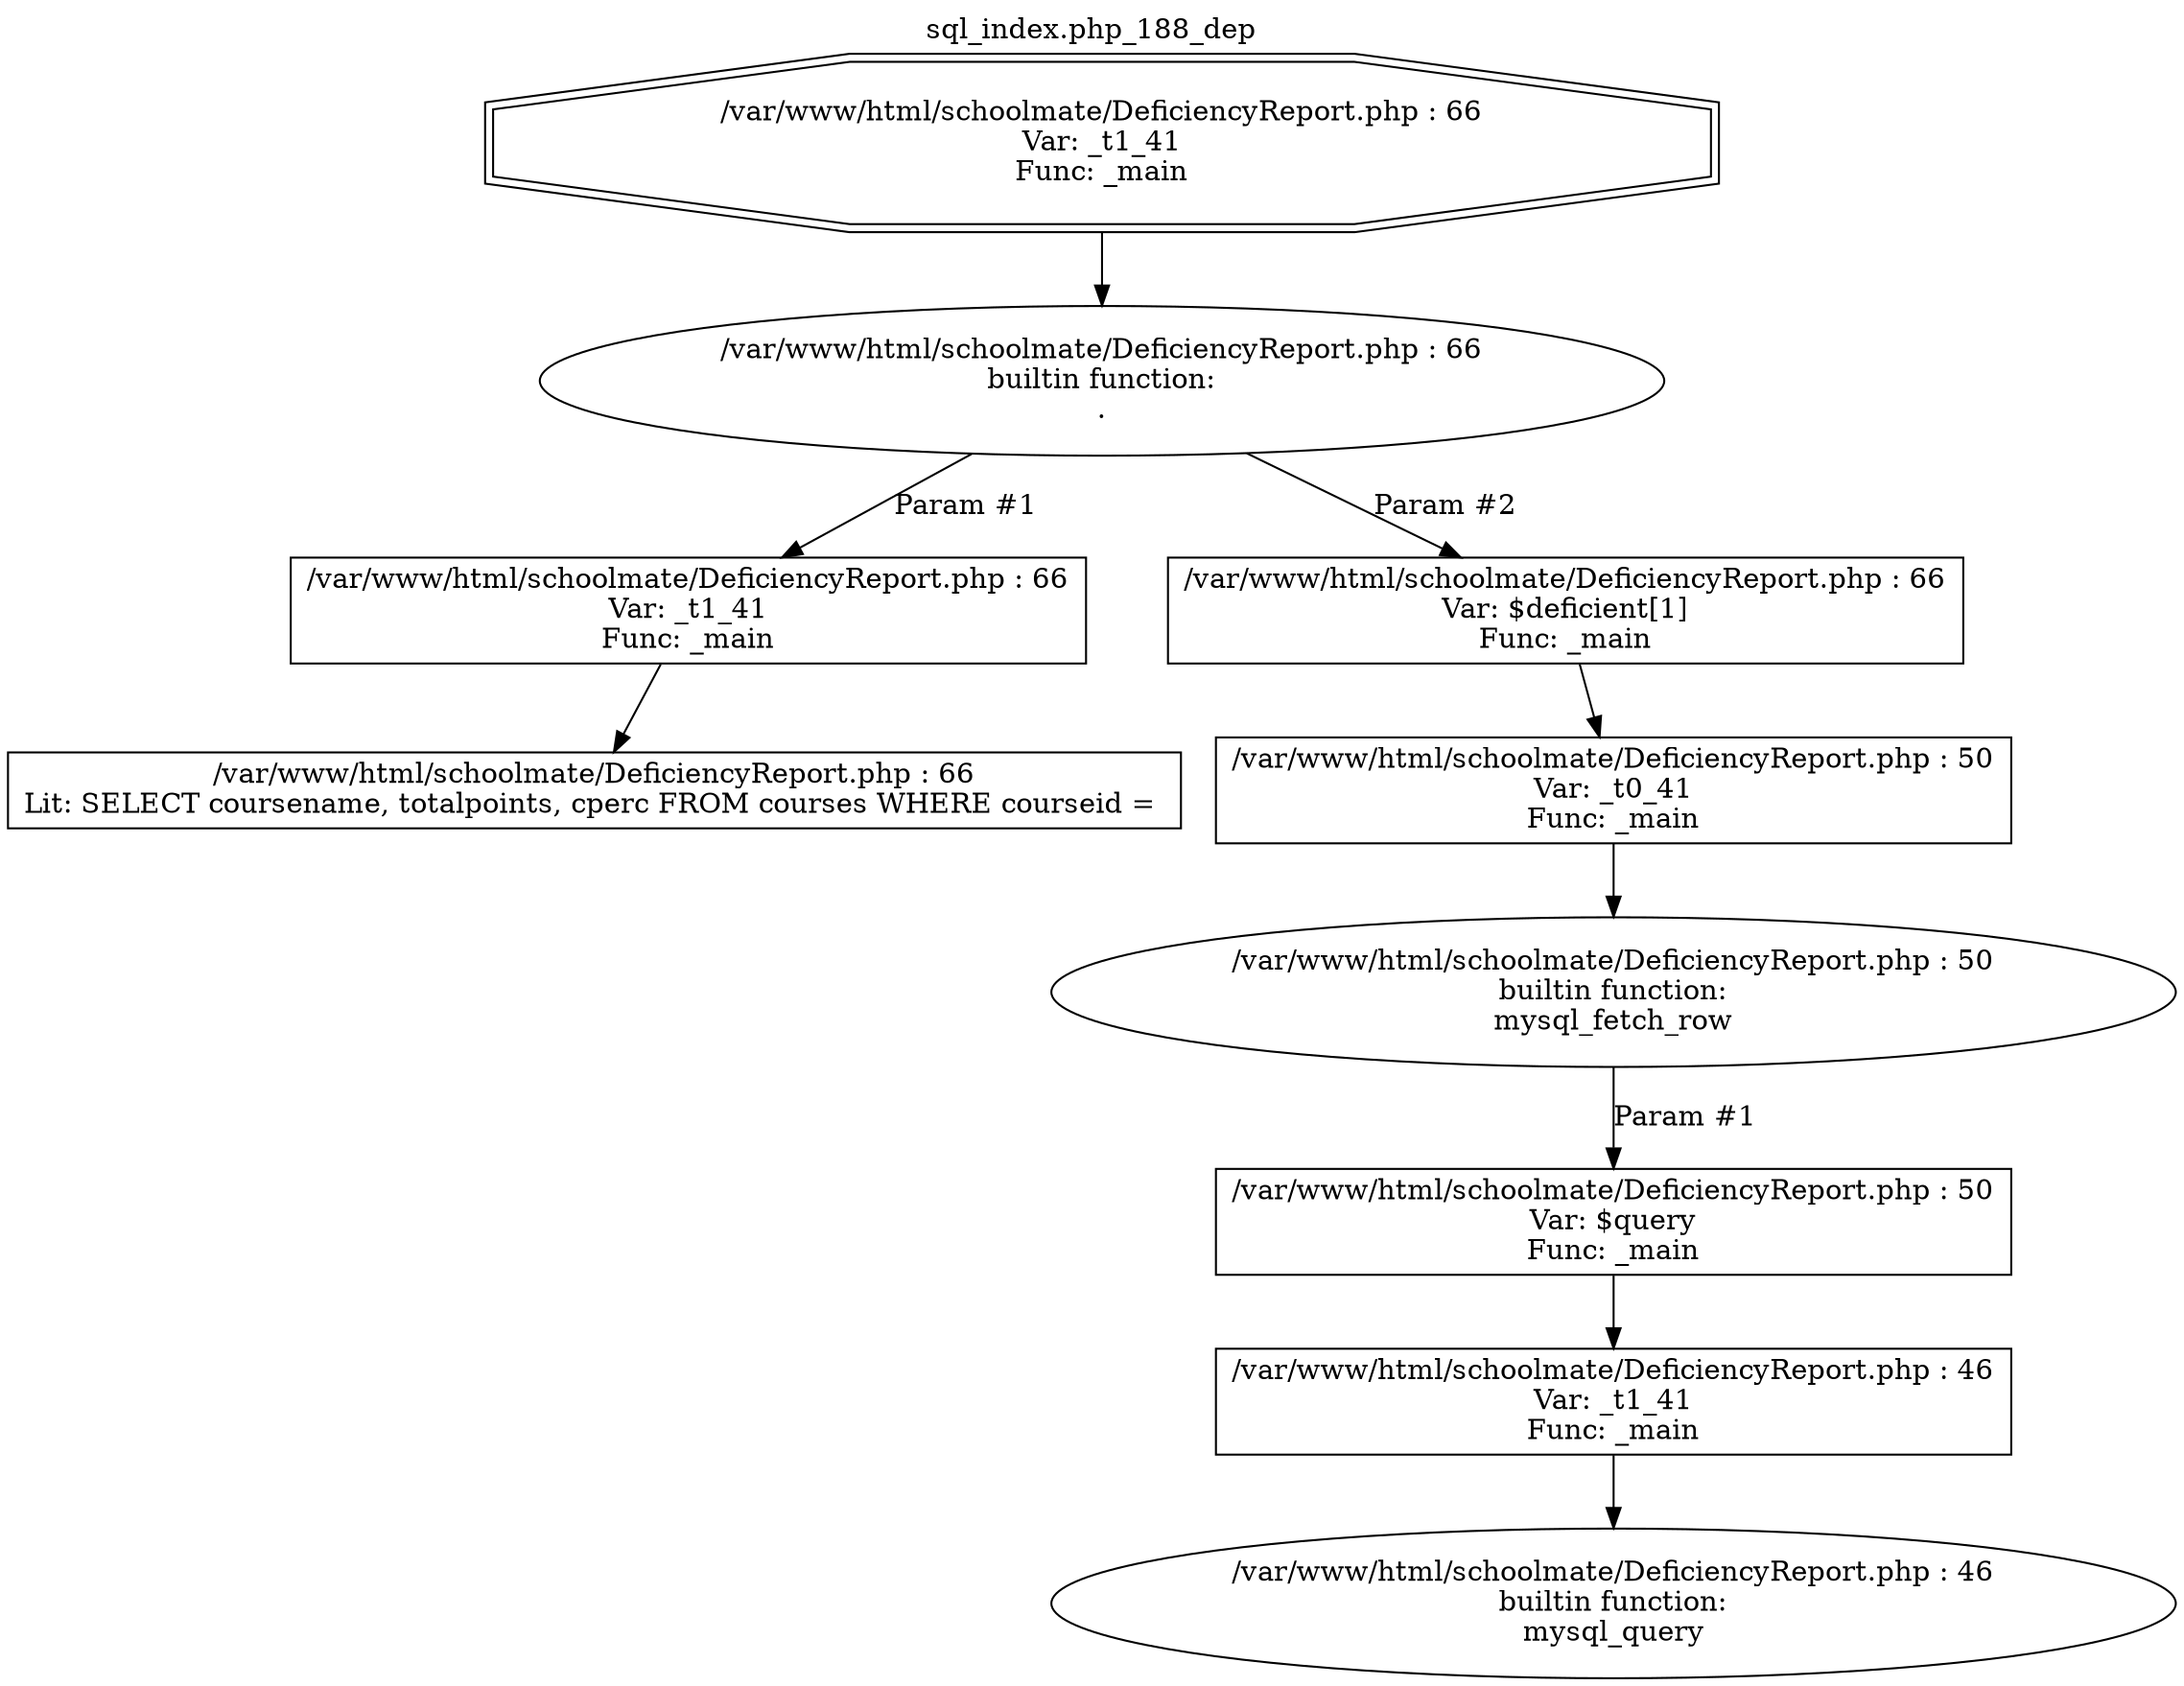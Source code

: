 digraph cfg {
  label="sql_index.php_188_dep";
  labelloc=t;
  n1 [shape=doubleoctagon, label="/var/www/html/schoolmate/DeficiencyReport.php : 66\nVar: _t1_41\nFunc: _main\n"];
  n2 [shape=ellipse, label="/var/www/html/schoolmate/DeficiencyReport.php : 66\nbuiltin function:\n.\n"];
  n3 [shape=box, label="/var/www/html/schoolmate/DeficiencyReport.php : 66\nVar: _t1_41\nFunc: _main\n"];
  n4 [shape=box, label="/var/www/html/schoolmate/DeficiencyReport.php : 66\nLit: SELECT coursename, totalpoints, cperc FROM courses WHERE courseid = \n"];
  n5 [shape=box, label="/var/www/html/schoolmate/DeficiencyReport.php : 66\nVar: $deficient[1]\nFunc: _main\n"];
  n6 [shape=box, label="/var/www/html/schoolmate/DeficiencyReport.php : 50\nVar: _t0_41\nFunc: _main\n"];
  n7 [shape=ellipse, label="/var/www/html/schoolmate/DeficiencyReport.php : 50\nbuiltin function:\nmysql_fetch_row\n"];
  n8 [shape=box, label="/var/www/html/schoolmate/DeficiencyReport.php : 50\nVar: $query\nFunc: _main\n"];
  n9 [shape=box, label="/var/www/html/schoolmate/DeficiencyReport.php : 46\nVar: _t1_41\nFunc: _main\n"];
  n10 [shape=ellipse, label="/var/www/html/schoolmate/DeficiencyReport.php : 46\nbuiltin function:\nmysql_query\n"];
  n1 -> n2;
  n3 -> n4;
  n2 -> n3[label="Param #1"];
  n2 -> n5[label="Param #2"];
  n6 -> n7;
  n9 -> n10;
  n8 -> n9;
  n7 -> n8[label="Param #1"];
  n5 -> n6;
}

